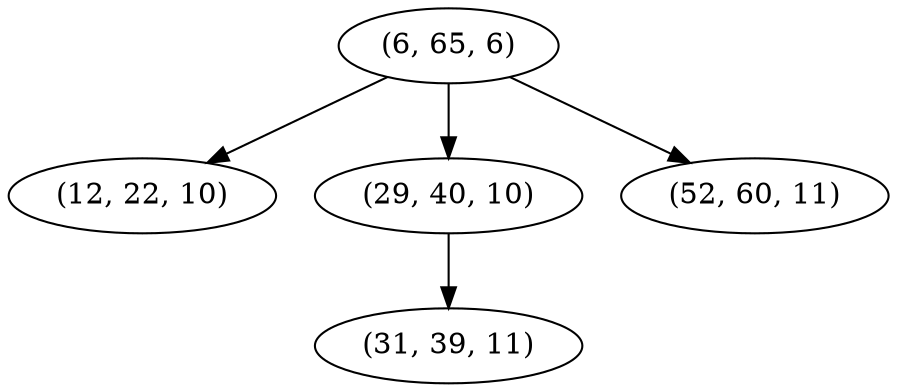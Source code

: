 digraph tree {
    "(6, 65, 6)";
    "(12, 22, 10)";
    "(29, 40, 10)";
    "(31, 39, 11)";
    "(52, 60, 11)";
    "(6, 65, 6)" -> "(12, 22, 10)";
    "(6, 65, 6)" -> "(29, 40, 10)";
    "(6, 65, 6)" -> "(52, 60, 11)";
    "(29, 40, 10)" -> "(31, 39, 11)";
}
